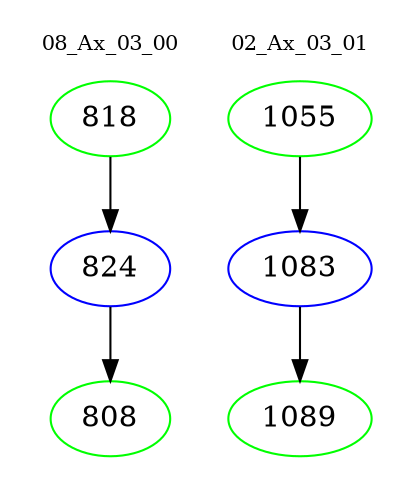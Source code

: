 digraph{
subgraph cluster_0 {
color = white
label = "08_Ax_03_00";
fontsize=10;
T0_818 [label="818", color="green"]
T0_818 -> T0_824 [color="black"]
T0_824 [label="824", color="blue"]
T0_824 -> T0_808 [color="black"]
T0_808 [label="808", color="green"]
}
subgraph cluster_1 {
color = white
label = "02_Ax_03_01";
fontsize=10;
T1_1055 [label="1055", color="green"]
T1_1055 -> T1_1083 [color="black"]
T1_1083 [label="1083", color="blue"]
T1_1083 -> T1_1089 [color="black"]
T1_1089 [label="1089", color="green"]
}
}
